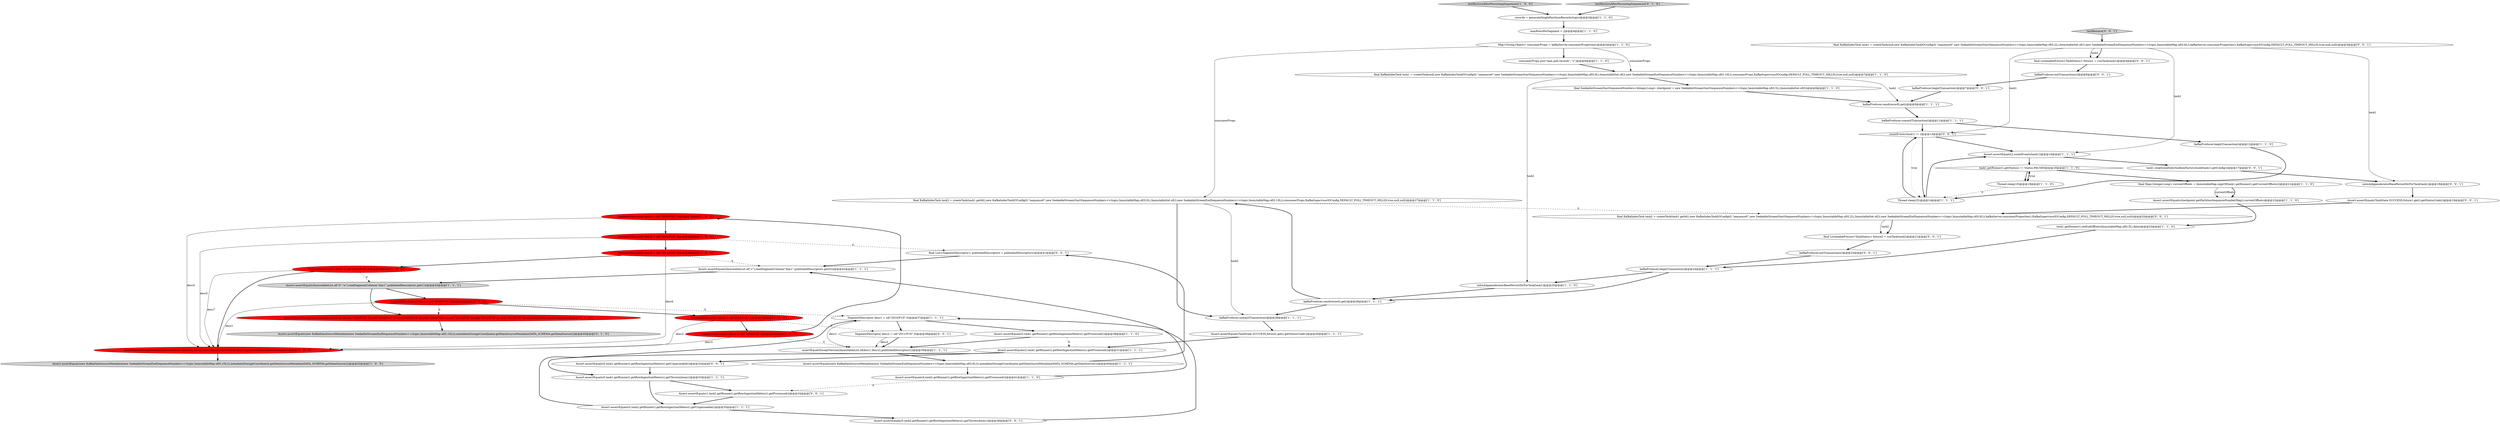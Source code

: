digraph {
2 [style = filled, label = "SegmentDescriptor desc4 = sd(\"2009/P1D\",1)@@@47@@@['1', '0', '0']", fillcolor = red, shape = ellipse image = "AAA1AAABBB1BBB"];
13 [style = filled, label = "Assert.assertEquals(new KafkaDataSourceMetadata(new SeekableStreamEndSequenceNumbers<>(topic,ImmutableMap.of(0,10L))),metadataStorageCoordinator.getDataSourceMetadata(DATA_SCHEMA.getDataSource()))@@@52@@@['1', '0', '0']", fillcolor = lightgray, shape = ellipse image = "AAA0AAABBB1BBB"];
28 [style = filled, label = "SegmentDescriptor desc1 = sd(\"2010/P1D\",0)@@@37@@@['1', '1', '1']", fillcolor = white, shape = ellipse image = "AAA0AAABBB1BBB"];
31 [style = filled, label = "unlockAppenderatorBasePersistDirForTask(task1)@@@25@@@['1', '1', '0']", fillcolor = white, shape = ellipse image = "AAA0AAABBB1BBB"];
34 [style = filled, label = "Assert.assertEquals(ImmutableList.of(\"d\",\"e\"),readSegmentColumn(\"dim1\",publishedDescriptors.get(1)))@@@43@@@['1', '1', '1']", fillcolor = lightgray, shape = ellipse image = "AAA0AAABBB1BBB"];
15 [style = filled, label = "Assert.assertEquals(0,task2.getRunner().getRowIngestionMeters().getUnparseable())@@@35@@@['1', '1', '1']", fillcolor = white, shape = ellipse image = "AAA0AAABBB1BBB"];
50 [style = filled, label = "kafkaProducer.initTransactions()@@@23@@@['0', '0', '1']", fillcolor = white, shape = ellipse image = "AAA0AAABBB3BBB"];
43 [style = filled, label = "assertEqualsExceptVersion(ImmutableList.of(sdd(\"2008/P1D\",0),sdd(\"2008/P1D\",1),sdd(\"2009/P1D\",0),sdd(\"2009/P1D\",1),sdd(\"2010/P1D\",0),sdd(\"2011/P1D\",0),sdd(\"2012/P1D\",0)),publishedDescriptors())@@@44@@@['0', '1', '0']", fillcolor = red, shape = ellipse image = "AAA1AAABBB2BBB"];
52 [style = filled, label = "final ListenableFuture<TaskStatus> future2 = runTask(task2)@@@21@@@['0', '0', '1']", fillcolor = white, shape = ellipse image = "AAA0AAABBB3BBB"];
8 [style = filled, label = "assertEqualsExceptVersion(ImmutableList.of(desc1,desc2,desc3,desc4,desc5,desc6,desc7),publishedDescriptors())@@@51@@@['1', '0', '0']", fillcolor = red, shape = ellipse image = "AAA1AAABBB1BBB"];
3 [style = filled, label = "testRestoreAfterPersistingSequences['1', '0', '0']", fillcolor = lightgray, shape = diamond image = "AAA0AAABBB1BBB"];
44 [style = filled, label = "Assert.assertEquals(new KafkaDataSourceMetadata(new SeekableStreamEndSequenceNumbers<>(topic,ImmutableMap.of(0,10L))),metadataStorageCoordinator.getDataSourceMetadata(DATA_SCHEMA.getDataSource()))@@@45@@@['0', '1', '0']", fillcolor = lightgray, shape = ellipse image = "AAA0AAABBB2BBB"];
19 [style = filled, label = "Assert.assertEquals(5,task1.getRunner().getRowIngestionMeters().getProcessed())@@@38@@@['1', '1', '0']", fillcolor = white, shape = ellipse image = "AAA0AAABBB1BBB"];
48 [style = filled, label = "final KafkaIndexTask task2 = createTask(task1.getId(),new KafkaIndexTaskIOConfig(0,\"sequence0\",new SeekableStreamStartSequenceNumbers<>(topic,ImmutableMap.of(0,2L),ImmutableSet.of()),new SeekableStreamEndSequenceNumbers<>(topic,ImmutableMap.of(0,6L)),kafkaServer.consumerProperties(),KafkaSupervisorIOConfig.DEFAULT_POLL_TIMEOUT_MILLIS,true,null,null))@@@20@@@['0', '0', '1']", fillcolor = white, shape = ellipse image = "AAA0AAABBB3BBB"];
17 [style = filled, label = "Map<String,Object> consumerProps = kafkaServer.consumerProperties()@@@5@@@['1', '1', '0']", fillcolor = white, shape = ellipse image = "AAA0AAABBB1BBB"];
9 [style = filled, label = "Assert.assertEquals(new KafkaDataSourceMetadata(new SeekableStreamEndSequenceNumbers<>(topic,ImmutableMap.of(0,6L))),metadataStorageCoordinator.getDataSourceMetadata(DATA_SCHEMA.getDataSource()))@@@40@@@['1', '1', '1']", fillcolor = white, shape = ellipse image = "AAA0AAABBB1BBB"];
49 [style = filled, label = "Assert.assertEquals(0,task2.getRunner().getRowIngestionMeters().getThrownAway())@@@36@@@['0', '0', '1']", fillcolor = white, shape = ellipse image = "AAA0AAABBB3BBB"];
47 [style = filled, label = "unlockAppenderatorBasePersistDirForTask(task1)@@@18@@@['0', '0', '1']", fillcolor = white, shape = ellipse image = "AAA0AAABBB3BBB"];
25 [style = filled, label = "task1.getRunner().getStatus() != Status.PAUSED@@@18@@@['1', '1', '0']", fillcolor = white, shape = diamond image = "AAA0AAABBB1BBB"];
4 [style = filled, label = "records = generateSinglePartitionRecords(topic)@@@3@@@['1', '1', '0']", fillcolor = white, shape = ellipse image = "AAA0AAABBB1BBB"];
22 [style = filled, label = "SegmentDescriptor desc5 = sd(\"2010/P1D\",0)@@@48@@@['1', '0', '0']", fillcolor = red, shape = ellipse image = "AAA1AAABBB1BBB"];
35 [style = filled, label = "Assert.assertEquals(TaskState.SUCCESS,future2.get().getStatusCode())@@@30@@@['1', '1', '1']", fillcolor = white, shape = ellipse image = "AAA0AAABBB1BBB"];
30 [style = filled, label = "final Map<Integer,Long> currentOffsets = ImmutableMap.copyOf(task1.getRunner().getCurrentOffsets())@@@21@@@['1', '1', '0']", fillcolor = white, shape = ellipse image = "AAA0AAABBB1BBB"];
29 [style = filled, label = "SegmentDescriptor desc3 = sd(\"2009/P1D\",0)@@@46@@@['1', '0', '0']", fillcolor = red, shape = ellipse image = "AAA1AAABBB1BBB"];
42 [style = filled, label = "testRestoreAfterPersistingSequences['0', '1', '0']", fillcolor = lightgray, shape = diamond image = "AAA0AAABBB2BBB"];
36 [style = filled, label = "final KafkaIndexTask task2 = createTask(task1.getId(),new KafkaIndexTaskIOConfig(0,\"sequence0\",new SeekableStreamStartSequenceNumbers<>(topic,ImmutableMap.of(0,0L),ImmutableSet.of()),new SeekableStreamEndSequenceNumbers<>(topic,ImmutableMap.of(0,10L)),consumerProps,KafkaSupervisorIOConfig.DEFAULT_POLL_TIMEOUT_MILLIS,true,null,null))@@@27@@@['1', '1', '0']", fillcolor = white, shape = ellipse image = "AAA0AAABBB1BBB"];
10 [style = filled, label = "assertEqualsExceptVersion(ImmutableList.of(desc1,desc2),publishedDescriptors())@@@39@@@['1', '1', '1']", fillcolor = white, shape = ellipse image = "AAA0AAABBB1BBB"];
21 [style = filled, label = "maxRowsPerSegment = 2@@@4@@@['1', '1', '0']", fillcolor = white, shape = ellipse image = "AAA0AAABBB1BBB"];
53 [style = filled, label = "SegmentDescriptor desc2 = sd(\"2011/P1D\",0)@@@38@@@['0', '0', '1']", fillcolor = white, shape = ellipse image = "AAA0AAABBB3BBB"];
0 [style = filled, label = "Assert.assertEquals(2,countEvents(task1))@@@16@@@['1', '1', '1']", fillcolor = white, shape = ellipse image = "AAA0AAABBB1BBB"];
55 [style = filled, label = "final ListenableFuture<TaskStatus> future1 = runTask(task1)@@@4@@@['0', '0', '1']", fillcolor = white, shape = ellipse image = "AAA0AAABBB3BBB"];
12 [style = filled, label = "SegmentDescriptor desc7 = sd(\"2012/P1D\",0)@@@50@@@['1', '0', '0']", fillcolor = red, shape = ellipse image = "AAA1AAABBB1BBB"];
23 [style = filled, label = "consumerProps.put(\"max.poll.records\",\"1\")@@@6@@@['1', '1', '0']", fillcolor = white, shape = ellipse image = "AAA0AAABBB1BBB"];
32 [style = filled, label = "Assert.assertEquals(checkpoint.getPartitionSequenceNumberMap(),currentOffsets)@@@22@@@['1', '1', '0']", fillcolor = white, shape = ellipse image = "AAA0AAABBB1BBB"];
1 [style = filled, label = "kafkaProducer.send(record).get()@@@26@@@['1', '1', '1']", fillcolor = white, shape = ellipse image = "AAA0AAABBB1BBB"];
46 [style = filled, label = "final List<SegmentDescriptor> publishedDescriptors = publishedDescriptors()@@@41@@@['0', '0', '1']", fillcolor = white, shape = ellipse image = "AAA0AAABBB3BBB"];
60 [style = filled, label = "countEvents(task1) != 2@@@13@@@['0', '0', '1']", fillcolor = white, shape = diamond image = "AAA0AAABBB3BBB"];
59 [style = filled, label = "Assert.assertEquals(TaskState.SUCCESS,future1.get().getStatusCode())@@@19@@@['0', '0', '1']", fillcolor = white, shape = ellipse image = "AAA0AAABBB3BBB"];
26 [style = filled, label = "Assert.assertEquals(4,task2.getRunner().getRowIngestionMeters().getProcessed())@@@41@@@['1', '1', '0']", fillcolor = white, shape = ellipse image = "AAA0AAABBB1BBB"];
51 [style = filled, label = "Assert.assertEquals(0,task1.getRunner().getRowIngestionMeters().getUnparseable())@@@32@@@['0', '0', '1']", fillcolor = white, shape = ellipse image = "AAA0AAABBB3BBB"];
38 [style = filled, label = "final SeekableStreamStartSequenceNumbers<Integer,Long> checkpoint = new SeekableStreamStartSequenceNumbers<>(topic,ImmutableMap.of(0,5L),ImmutableSet.of(0))@@@8@@@['1', '1', '0']", fillcolor = white, shape = ellipse image = "AAA0AAABBB1BBB"];
45 [style = filled, label = "task1.stopGracefully(toolboxFactory.build(task1).getConfig())@@@17@@@['0', '0', '1']", fillcolor = white, shape = ellipse image = "AAA0AAABBB3BBB"];
39 [style = filled, label = "kafkaProducer.commitTransaction()@@@11@@@['1', '1', '1']", fillcolor = white, shape = ellipse image = "AAA0AAABBB1BBB"];
57 [style = filled, label = "final KafkaIndexTask task1 = createTask(null,new KafkaIndexTaskIOConfig(0,\"sequence0\",new SeekableStreamStartSequenceNumbers<>(topic,ImmutableMap.of(0,2L),ImmutableSet.of()),new SeekableStreamEndSequenceNumbers<>(topic,ImmutableMap.of(0,6L)),kafkaServer.consumerProperties(),KafkaSupervisorIOConfig.DEFAULT_POLL_TIMEOUT_MILLIS,true,null,null))@@@3@@@['0', '0', '1']", fillcolor = white, shape = ellipse image = "AAA0AAABBB3BBB"];
18 [style = filled, label = "task1.getRunner().setEndOffsets(ImmutableMap.of(0,5L),false)@@@23@@@['1', '1', '0']", fillcolor = white, shape = ellipse image = "AAA0AAABBB1BBB"];
27 [style = filled, label = "Assert.assertEquals(0,task1.getRunner().getRowIngestionMeters().getThrownAway())@@@33@@@['1', '1', '1']", fillcolor = white, shape = ellipse image = "AAA0AAABBB1BBB"];
58 [style = filled, label = "kafkaProducer.beginTransaction()@@@7@@@['0', '0', '1']", fillcolor = white, shape = ellipse image = "AAA0AAABBB3BBB"];
61 [style = filled, label = "Assert.assertEquals(1,task2.getRunner().getRowIngestionMeters().getProcessed())@@@34@@@['0', '0', '1']", fillcolor = white, shape = ellipse image = "AAA0AAABBB3BBB"];
7 [style = filled, label = "SegmentDescriptor desc6 = sd(\"2011/P1D\",0)@@@49@@@['1', '0', '0']", fillcolor = red, shape = ellipse image = "AAA1AAABBB1BBB"];
5 [style = filled, label = "Thread.sleep(25)@@@14@@@['1', '1', '1']", fillcolor = white, shape = ellipse image = "AAA0AAABBB1BBB"];
40 [style = filled, label = "Assert.assertEquals(2,task1.getRunner().getRowIngestionMeters().getProcessed())@@@31@@@['1', '1', '1']", fillcolor = white, shape = ellipse image = "AAA0AAABBB1BBB"];
24 [style = filled, label = "kafkaProducer.send(record).get()@@@9@@@['1', '1', '1']", fillcolor = white, shape = ellipse image = "AAA0AAABBB1BBB"];
37 [style = filled, label = "kafkaProducer.commitTransaction()@@@28@@@['1', '1', '1']", fillcolor = white, shape = ellipse image = "AAA0AAABBB1BBB"];
20 [style = filled, label = "Thread.sleep(10)@@@19@@@['1', '1', '0']", fillcolor = white, shape = ellipse image = "AAA0AAABBB1BBB"];
54 [style = filled, label = "testRestore['0', '0', '1']", fillcolor = lightgray, shape = diamond image = "AAA0AAABBB3BBB"];
6 [style = filled, label = "Assert.assertEquals(ImmutableList.of(\"c\"),readSegmentColumn(\"dim1\",publishedDescriptors.get(0)))@@@42@@@['1', '1', '1']", fillcolor = white, shape = ellipse image = "AAA0AAABBB1BBB"];
56 [style = filled, label = "kafkaProducer.initTransactions()@@@6@@@['0', '0', '1']", fillcolor = white, shape = ellipse image = "AAA0AAABBB3BBB"];
16 [style = filled, label = "kafkaProducer.beginTransaction()@@@12@@@['1', '1', '0']", fillcolor = white, shape = ellipse image = "AAA0AAABBB1BBB"];
33 [style = filled, label = "kafkaProducer.beginTransaction()@@@24@@@['1', '1', '1']", fillcolor = white, shape = ellipse image = "AAA0AAABBB1BBB"];
41 [style = filled, label = "SegmentDescriptor desc1 = sd(\"2008/P1D\",0)@@@44@@@['1', '0', '0']", fillcolor = red, shape = ellipse image = "AAA1AAABBB1BBB"];
14 [style = filled, label = "final KafkaIndexTask task1 = createTask(null,new KafkaIndexTaskIOConfig(0,\"sequence0\",new SeekableStreamStartSequenceNumbers<>(topic,ImmutableMap.of(0,0L),ImmutableSet.of()),new SeekableStreamEndSequenceNumbers<>(topic,ImmutableMap.of(0,10L)),consumerProps,KafkaSupervisorIOConfig.DEFAULT_POLL_TIMEOUT_MILLIS,true,null,null))@@@7@@@['1', '1', '0']", fillcolor = white, shape = ellipse image = "AAA0AAABBB1BBB"];
11 [style = filled, label = "SegmentDescriptor desc2 = sd(\"2008/P1D\",1)@@@45@@@['1', '0', '0']", fillcolor = red, shape = ellipse image = "AAA1AAABBB1BBB"];
11->53 [style = dashed, label="0"];
7->8 [style = solid, label="desc6"];
14->24 [style = solid, label="task1"];
22->8 [style = solid, label="desc5"];
25->30 [style = bold, label=""];
54->57 [style = bold, label=""];
20->5 [style = dashed, label="0"];
24->39 [style = bold, label=""];
11->29 [style = bold, label=""];
31->1 [style = bold, label=""];
41->11 [style = bold, label=""];
3->4 [style = bold, label=""];
27->15 [style = bold, label=""];
9->26 [style = bold, label=""];
39->60 [style = bold, label=""];
48->52 [style = bold, label=""];
29->2 [style = bold, label=""];
26->61 [style = dashed, label="0"];
5->0 [style = bold, label=""];
0->25 [style = bold, label=""];
36->37 [style = solid, label="task2"];
11->8 [style = solid, label="desc2"];
2->8 [style = solid, label="desc4"];
41->8 [style = solid, label="desc1"];
32->18 [style = bold, label=""];
41->43 [style = dashed, label="0"];
57->0 [style = solid, label="task1"];
43->44 [style = bold, label=""];
60->5 [style = dotted, label="true"];
60->0 [style = bold, label=""];
41->28 [style = dashed, label="0"];
57->55 [style = bold, label=""];
40->51 [style = bold, label=""];
17->14 [style = solid, label="consumerProps"];
46->6 [style = bold, label=""];
4->21 [style = bold, label=""];
14->38 [style = bold, label=""];
30->32 [style = solid, label="currentOffsets"];
26->6 [style = bold, label=""];
20->25 [style = bold, label=""];
57->55 [style = solid, label="task1"];
22->7 [style = bold, label=""];
23->14 [style = bold, label=""];
56->58 [style = bold, label=""];
35->40 [style = bold, label=""];
25->20 [style = dotted, label="true"];
28->19 [style = bold, label=""];
51->27 [style = bold, label=""];
36->37 [style = bold, label=""];
53->10 [style = bold, label=""];
59->48 [style = bold, label=""];
12->34 [style = dashed, label="0"];
57->47 [style = solid, label="task1"];
39->16 [style = bold, label=""];
6->34 [style = bold, label=""];
0->45 [style = bold, label=""];
38->24 [style = bold, label=""];
29->8 [style = solid, label="desc3"];
18->33 [style = bold, label=""];
58->24 [style = bold, label=""];
9->46 [style = bold, label=""];
49->28 [style = bold, label=""];
30->32 [style = bold, label=""];
19->10 [style = bold, label=""];
36->48 [style = dashed, label="0"];
47->59 [style = bold, label=""];
17->23 [style = bold, label=""];
12->8 [style = solid, label="desc7"];
60->5 [style = bold, label=""];
42->4 [style = bold, label=""];
28->10 [style = solid, label="desc1"];
25->20 [style = bold, label=""];
15->28 [style = bold, label=""];
40->27 [style = bold, label=""];
12->8 [style = bold, label=""];
16->5 [style = bold, label=""];
52->50 [style = bold, label=""];
10->9 [style = bold, label=""];
50->33 [style = bold, label=""];
37->35 [style = bold, label=""];
34->43 [style = bold, label=""];
19->40 [style = dashed, label="0"];
8->13 [style = bold, label=""];
1->37 [style = bold, label=""];
15->49 [style = bold, label=""];
7->12 [style = bold, label=""];
5->60 [style = bold, label=""];
27->61 [style = bold, label=""];
28->53 [style = bold, label=""];
22->46 [style = dashed, label="0"];
14->31 [style = solid, label="task1"];
33->1 [style = bold, label=""];
34->41 [style = bold, label=""];
53->10 [style = solid, label="desc2"];
1->36 [style = bold, label=""];
55->56 [style = bold, label=""];
57->60 [style = solid, label="task1"];
7->6 [style = dashed, label="0"];
61->15 [style = bold, label=""];
17->36 [style = solid, label="consumerProps"];
45->47 [style = bold, label=""];
48->52 [style = solid, label="task2"];
33->31 [style = bold, label=""];
29->10 [style = dashed, label="0"];
2->22 [style = bold, label=""];
21->17 [style = bold, label=""];
}
